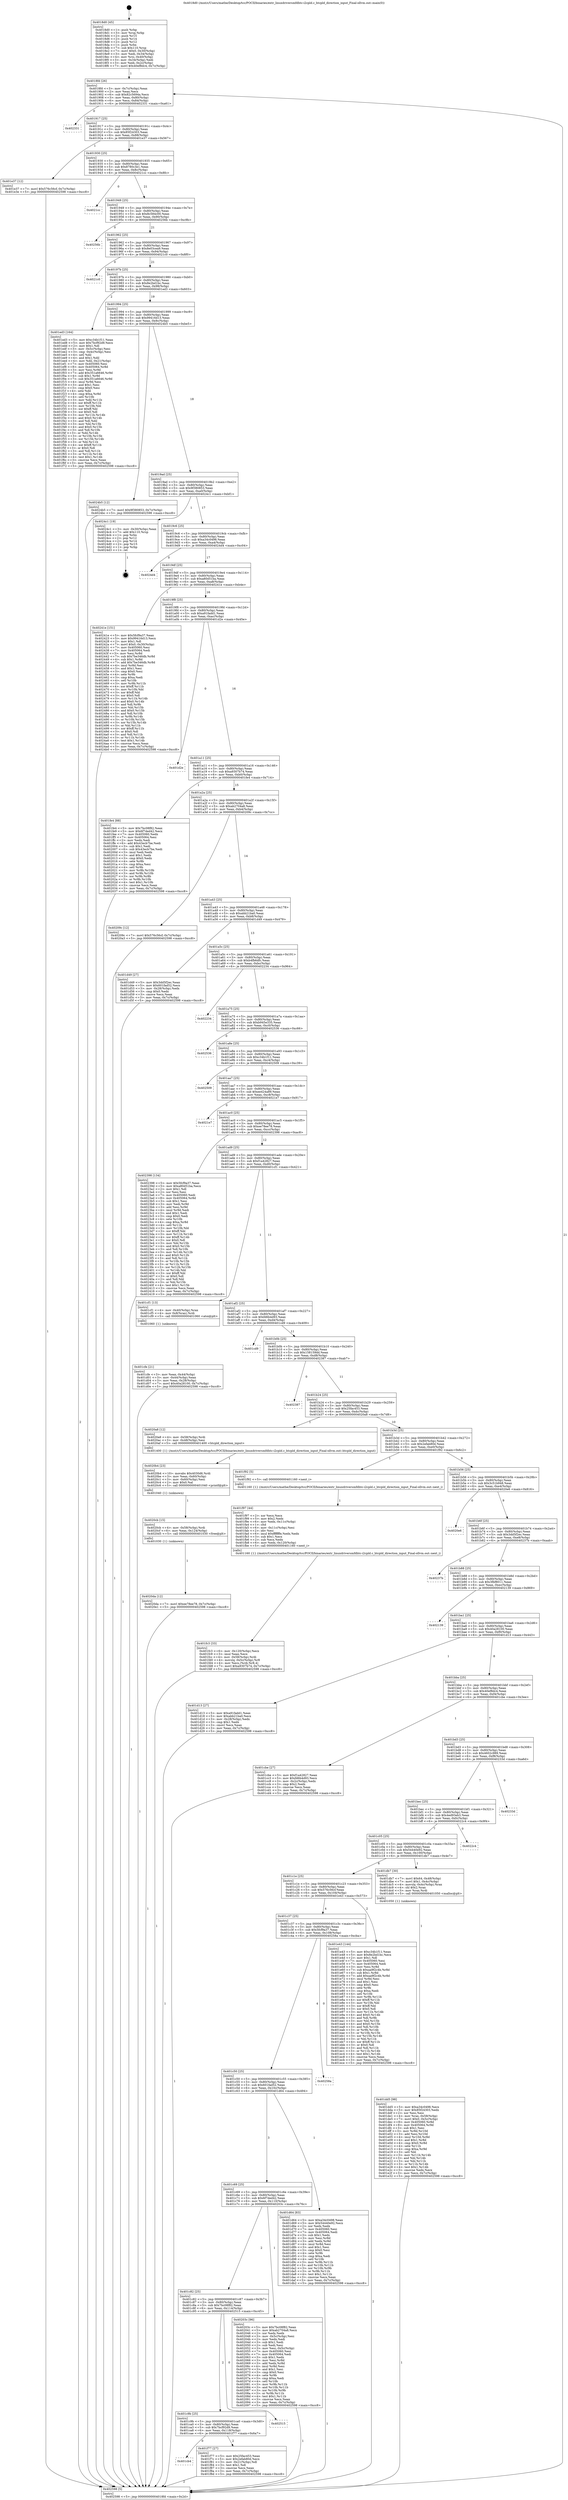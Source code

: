digraph "0x4018d0" {
  label = "0x4018d0 (/mnt/c/Users/mathe/Desktop/tcc/POCII/binaries/extr_linuxdriversmfdhtc-i2cpld.c_htcpld_direction_input_Final-ollvm.out::main(0))"
  labelloc = "t"
  node[shape=record]

  Entry [label="",width=0.3,height=0.3,shape=circle,fillcolor=black,style=filled]
  "0x4018fd" [label="{
     0x4018fd [26]\l
     | [instrs]\l
     &nbsp;&nbsp;0x4018fd \<+3\>: mov -0x7c(%rbp),%eax\l
     &nbsp;&nbsp;0x401900 \<+2\>: mov %eax,%ecx\l
     &nbsp;&nbsp;0x401902 \<+6\>: sub $0x82c5694a,%ecx\l
     &nbsp;&nbsp;0x401908 \<+3\>: mov %eax,-0x80(%rbp)\l
     &nbsp;&nbsp;0x40190b \<+6\>: mov %ecx,-0x84(%rbp)\l
     &nbsp;&nbsp;0x401911 \<+6\>: je 0000000000402331 \<main+0xa61\>\l
  }"]
  "0x402331" [label="{
     0x402331\l
  }", style=dashed]
  "0x401917" [label="{
     0x401917 [25]\l
     | [instrs]\l
     &nbsp;&nbsp;0x401917 \<+5\>: jmp 000000000040191c \<main+0x4c\>\l
     &nbsp;&nbsp;0x40191c \<+3\>: mov -0x80(%rbp),%eax\l
     &nbsp;&nbsp;0x40191f \<+5\>: sub $0x85f24303,%eax\l
     &nbsp;&nbsp;0x401924 \<+6\>: mov %eax,-0x88(%rbp)\l
     &nbsp;&nbsp;0x40192a \<+6\>: je 0000000000401e37 \<main+0x567\>\l
  }"]
  Exit [label="",width=0.3,height=0.3,shape=circle,fillcolor=black,style=filled,peripheries=2]
  "0x401e37" [label="{
     0x401e37 [12]\l
     | [instrs]\l
     &nbsp;&nbsp;0x401e37 \<+7\>: movl $0x576c56cf,-0x7c(%rbp)\l
     &nbsp;&nbsp;0x401e3e \<+5\>: jmp 0000000000402598 \<main+0xcc8\>\l
  }"]
  "0x401930" [label="{
     0x401930 [25]\l
     | [instrs]\l
     &nbsp;&nbsp;0x401930 \<+5\>: jmp 0000000000401935 \<main+0x65\>\l
     &nbsp;&nbsp;0x401935 \<+3\>: mov -0x80(%rbp),%eax\l
     &nbsp;&nbsp;0x401938 \<+5\>: sub $0x8780c3e1,%eax\l
     &nbsp;&nbsp;0x40193d \<+6\>: mov %eax,-0x8c(%rbp)\l
     &nbsp;&nbsp;0x401943 \<+6\>: je 00000000004021cc \<main+0x8fc\>\l
  }"]
  "0x4020da" [label="{
     0x4020da [12]\l
     | [instrs]\l
     &nbsp;&nbsp;0x4020da \<+7\>: movl $0xee78ee78,-0x7c(%rbp)\l
     &nbsp;&nbsp;0x4020e1 \<+5\>: jmp 0000000000402598 \<main+0xcc8\>\l
  }"]
  "0x4021cc" [label="{
     0x4021cc\l
  }", style=dashed]
  "0x401949" [label="{
     0x401949 [25]\l
     | [instrs]\l
     &nbsp;&nbsp;0x401949 \<+5\>: jmp 000000000040194e \<main+0x7e\>\l
     &nbsp;&nbsp;0x40194e \<+3\>: mov -0x80(%rbp),%eax\l
     &nbsp;&nbsp;0x401951 \<+5\>: sub $0x8c584c00,%eax\l
     &nbsp;&nbsp;0x401956 \<+6\>: mov %eax,-0x90(%rbp)\l
     &nbsp;&nbsp;0x40195c \<+6\>: je 000000000040256b \<main+0xc9b\>\l
  }"]
  "0x4020cb" [label="{
     0x4020cb [15]\l
     | [instrs]\l
     &nbsp;&nbsp;0x4020cb \<+4\>: mov -0x58(%rbp),%rdi\l
     &nbsp;&nbsp;0x4020cf \<+6\>: mov %eax,-0x124(%rbp)\l
     &nbsp;&nbsp;0x4020d5 \<+5\>: call 0000000000401030 \<free@plt\>\l
     | [calls]\l
     &nbsp;&nbsp;0x401030 \{1\} (unknown)\l
  }"]
  "0x40256b" [label="{
     0x40256b\l
  }", style=dashed]
  "0x401962" [label="{
     0x401962 [25]\l
     | [instrs]\l
     &nbsp;&nbsp;0x401962 \<+5\>: jmp 0000000000401967 \<main+0x97\>\l
     &nbsp;&nbsp;0x401967 \<+3\>: mov -0x80(%rbp),%eax\l
     &nbsp;&nbsp;0x40196a \<+5\>: sub $0x8e03cea9,%eax\l
     &nbsp;&nbsp;0x40196f \<+6\>: mov %eax,-0x94(%rbp)\l
     &nbsp;&nbsp;0x401975 \<+6\>: je 00000000004021c0 \<main+0x8f0\>\l
  }"]
  "0x4020b4" [label="{
     0x4020b4 [23]\l
     | [instrs]\l
     &nbsp;&nbsp;0x4020b4 \<+10\>: movabs $0x4030d6,%rdi\l
     &nbsp;&nbsp;0x4020be \<+3\>: mov %eax,-0x60(%rbp)\l
     &nbsp;&nbsp;0x4020c1 \<+3\>: mov -0x60(%rbp),%esi\l
     &nbsp;&nbsp;0x4020c4 \<+2\>: mov $0x0,%al\l
     &nbsp;&nbsp;0x4020c6 \<+5\>: call 0000000000401040 \<printf@plt\>\l
     | [calls]\l
     &nbsp;&nbsp;0x401040 \{1\} (unknown)\l
  }"]
  "0x4021c0" [label="{
     0x4021c0\l
  }", style=dashed]
  "0x40197b" [label="{
     0x40197b [25]\l
     | [instrs]\l
     &nbsp;&nbsp;0x40197b \<+5\>: jmp 0000000000401980 \<main+0xb0\>\l
     &nbsp;&nbsp;0x401980 \<+3\>: mov -0x80(%rbp),%eax\l
     &nbsp;&nbsp;0x401983 \<+5\>: sub $0x8e2bd1bc,%eax\l
     &nbsp;&nbsp;0x401988 \<+6\>: mov %eax,-0x98(%rbp)\l
     &nbsp;&nbsp;0x40198e \<+6\>: je 0000000000401ed3 \<main+0x603\>\l
  }"]
  "0x401fc3" [label="{
     0x401fc3 [33]\l
     | [instrs]\l
     &nbsp;&nbsp;0x401fc3 \<+6\>: mov -0x120(%rbp),%ecx\l
     &nbsp;&nbsp;0x401fc9 \<+3\>: imul %eax,%ecx\l
     &nbsp;&nbsp;0x401fcc \<+4\>: mov -0x58(%rbp),%rdi\l
     &nbsp;&nbsp;0x401fd0 \<+4\>: movslq -0x5c(%rbp),%r8\l
     &nbsp;&nbsp;0x401fd4 \<+4\>: mov %ecx,(%rdi,%r8,4)\l
     &nbsp;&nbsp;0x401fd8 \<+7\>: movl $0xa9307b74,-0x7c(%rbp)\l
     &nbsp;&nbsp;0x401fdf \<+5\>: jmp 0000000000402598 \<main+0xcc8\>\l
  }"]
  "0x401ed3" [label="{
     0x401ed3 [164]\l
     | [instrs]\l
     &nbsp;&nbsp;0x401ed3 \<+5\>: mov $0xc34b1f11,%eax\l
     &nbsp;&nbsp;0x401ed8 \<+5\>: mov $0x7bcf92d9,%ecx\l
     &nbsp;&nbsp;0x401edd \<+2\>: mov $0x1,%dl\l
     &nbsp;&nbsp;0x401edf \<+3\>: mov -0x5c(%rbp),%esi\l
     &nbsp;&nbsp;0x401ee2 \<+3\>: cmp -0x4c(%rbp),%esi\l
     &nbsp;&nbsp;0x401ee5 \<+4\>: setl %dil\l
     &nbsp;&nbsp;0x401ee9 \<+4\>: and $0x1,%dil\l
     &nbsp;&nbsp;0x401eed \<+4\>: mov %dil,-0x21(%rbp)\l
     &nbsp;&nbsp;0x401ef1 \<+7\>: mov 0x405060,%esi\l
     &nbsp;&nbsp;0x401ef8 \<+8\>: mov 0x405064,%r8d\l
     &nbsp;&nbsp;0x401f00 \<+3\>: mov %esi,%r9d\l
     &nbsp;&nbsp;0x401f03 \<+7\>: add $0x351a6646,%r9d\l
     &nbsp;&nbsp;0x401f0a \<+4\>: sub $0x1,%r9d\l
     &nbsp;&nbsp;0x401f0e \<+7\>: sub $0x351a6646,%r9d\l
     &nbsp;&nbsp;0x401f15 \<+4\>: imul %r9d,%esi\l
     &nbsp;&nbsp;0x401f19 \<+3\>: and $0x1,%esi\l
     &nbsp;&nbsp;0x401f1c \<+3\>: cmp $0x0,%esi\l
     &nbsp;&nbsp;0x401f1f \<+4\>: sete %dil\l
     &nbsp;&nbsp;0x401f23 \<+4\>: cmp $0xa,%r8d\l
     &nbsp;&nbsp;0x401f27 \<+4\>: setl %r10b\l
     &nbsp;&nbsp;0x401f2b \<+3\>: mov %dil,%r11b\l
     &nbsp;&nbsp;0x401f2e \<+4\>: xor $0xff,%r11b\l
     &nbsp;&nbsp;0x401f32 \<+3\>: mov %r10b,%bl\l
     &nbsp;&nbsp;0x401f35 \<+3\>: xor $0xff,%bl\l
     &nbsp;&nbsp;0x401f38 \<+3\>: xor $0x0,%dl\l
     &nbsp;&nbsp;0x401f3b \<+3\>: mov %r11b,%r14b\l
     &nbsp;&nbsp;0x401f3e \<+4\>: and $0x0,%r14b\l
     &nbsp;&nbsp;0x401f42 \<+3\>: and %dl,%dil\l
     &nbsp;&nbsp;0x401f45 \<+3\>: mov %bl,%r15b\l
     &nbsp;&nbsp;0x401f48 \<+4\>: and $0x0,%r15b\l
     &nbsp;&nbsp;0x401f4c \<+3\>: and %dl,%r10b\l
     &nbsp;&nbsp;0x401f4f \<+3\>: or %dil,%r14b\l
     &nbsp;&nbsp;0x401f52 \<+3\>: or %r10b,%r15b\l
     &nbsp;&nbsp;0x401f55 \<+3\>: xor %r15b,%r14b\l
     &nbsp;&nbsp;0x401f58 \<+3\>: or %bl,%r11b\l
     &nbsp;&nbsp;0x401f5b \<+4\>: xor $0xff,%r11b\l
     &nbsp;&nbsp;0x401f5f \<+3\>: or $0x0,%dl\l
     &nbsp;&nbsp;0x401f62 \<+3\>: and %dl,%r11b\l
     &nbsp;&nbsp;0x401f65 \<+3\>: or %r11b,%r14b\l
     &nbsp;&nbsp;0x401f68 \<+4\>: test $0x1,%r14b\l
     &nbsp;&nbsp;0x401f6c \<+3\>: cmovne %ecx,%eax\l
     &nbsp;&nbsp;0x401f6f \<+3\>: mov %eax,-0x7c(%rbp)\l
     &nbsp;&nbsp;0x401f72 \<+5\>: jmp 0000000000402598 \<main+0xcc8\>\l
  }"]
  "0x401994" [label="{
     0x401994 [25]\l
     | [instrs]\l
     &nbsp;&nbsp;0x401994 \<+5\>: jmp 0000000000401999 \<main+0xc9\>\l
     &nbsp;&nbsp;0x401999 \<+3\>: mov -0x80(%rbp),%eax\l
     &nbsp;&nbsp;0x40199c \<+5\>: sub $0x99416d13,%eax\l
     &nbsp;&nbsp;0x4019a1 \<+6\>: mov %eax,-0x9c(%rbp)\l
     &nbsp;&nbsp;0x4019a7 \<+6\>: je 00000000004024b5 \<main+0xbe5\>\l
  }"]
  "0x401f97" [label="{
     0x401f97 [44]\l
     | [instrs]\l
     &nbsp;&nbsp;0x401f97 \<+2\>: xor %ecx,%ecx\l
     &nbsp;&nbsp;0x401f99 \<+5\>: mov $0x2,%edx\l
     &nbsp;&nbsp;0x401f9e \<+6\>: mov %edx,-0x11c(%rbp)\l
     &nbsp;&nbsp;0x401fa4 \<+1\>: cltd\l
     &nbsp;&nbsp;0x401fa5 \<+6\>: mov -0x11c(%rbp),%esi\l
     &nbsp;&nbsp;0x401fab \<+2\>: idiv %esi\l
     &nbsp;&nbsp;0x401fad \<+6\>: imul $0xfffffffe,%edx,%edx\l
     &nbsp;&nbsp;0x401fb3 \<+3\>: sub $0x1,%ecx\l
     &nbsp;&nbsp;0x401fb6 \<+2\>: sub %ecx,%edx\l
     &nbsp;&nbsp;0x401fb8 \<+6\>: mov %edx,-0x120(%rbp)\l
     &nbsp;&nbsp;0x401fbe \<+5\>: call 0000000000401160 \<next_i\>\l
     | [calls]\l
     &nbsp;&nbsp;0x401160 \{1\} (/mnt/c/Users/mathe/Desktop/tcc/POCII/binaries/extr_linuxdriversmfdhtc-i2cpld.c_htcpld_direction_input_Final-ollvm.out::next_i)\l
  }"]
  "0x4024b5" [label="{
     0x4024b5 [12]\l
     | [instrs]\l
     &nbsp;&nbsp;0x4024b5 \<+7\>: movl $0x9f380853,-0x7c(%rbp)\l
     &nbsp;&nbsp;0x4024bc \<+5\>: jmp 0000000000402598 \<main+0xcc8\>\l
  }"]
  "0x4019ad" [label="{
     0x4019ad [25]\l
     | [instrs]\l
     &nbsp;&nbsp;0x4019ad \<+5\>: jmp 00000000004019b2 \<main+0xe2\>\l
     &nbsp;&nbsp;0x4019b2 \<+3\>: mov -0x80(%rbp),%eax\l
     &nbsp;&nbsp;0x4019b5 \<+5\>: sub $0x9f380853,%eax\l
     &nbsp;&nbsp;0x4019ba \<+6\>: mov %eax,-0xa0(%rbp)\l
     &nbsp;&nbsp;0x4019c0 \<+6\>: je 00000000004024c1 \<main+0xbf1\>\l
  }"]
  "0x401cb4" [label="{
     0x401cb4\l
  }", style=dashed]
  "0x4024c1" [label="{
     0x4024c1 [19]\l
     | [instrs]\l
     &nbsp;&nbsp;0x4024c1 \<+3\>: mov -0x30(%rbp),%eax\l
     &nbsp;&nbsp;0x4024c4 \<+7\>: add $0x110,%rsp\l
     &nbsp;&nbsp;0x4024cb \<+1\>: pop %rbx\l
     &nbsp;&nbsp;0x4024cc \<+2\>: pop %r12\l
     &nbsp;&nbsp;0x4024ce \<+2\>: pop %r14\l
     &nbsp;&nbsp;0x4024d0 \<+2\>: pop %r15\l
     &nbsp;&nbsp;0x4024d2 \<+1\>: pop %rbp\l
     &nbsp;&nbsp;0x4024d3 \<+1\>: ret\l
  }"]
  "0x4019c6" [label="{
     0x4019c6 [25]\l
     | [instrs]\l
     &nbsp;&nbsp;0x4019c6 \<+5\>: jmp 00000000004019cb \<main+0xfb\>\l
     &nbsp;&nbsp;0x4019cb \<+3\>: mov -0x80(%rbp),%eax\l
     &nbsp;&nbsp;0x4019ce \<+5\>: sub $0xa34c0498,%eax\l
     &nbsp;&nbsp;0x4019d3 \<+6\>: mov %eax,-0xa4(%rbp)\l
     &nbsp;&nbsp;0x4019d9 \<+6\>: je 00000000004024d4 \<main+0xc04\>\l
  }"]
  "0x401f77" [label="{
     0x401f77 [27]\l
     | [instrs]\l
     &nbsp;&nbsp;0x401f77 \<+5\>: mov $0x25fac453,%eax\l
     &nbsp;&nbsp;0x401f7c \<+5\>: mov $0x2efab80d,%ecx\l
     &nbsp;&nbsp;0x401f81 \<+3\>: mov -0x21(%rbp),%dl\l
     &nbsp;&nbsp;0x401f84 \<+3\>: test $0x1,%dl\l
     &nbsp;&nbsp;0x401f87 \<+3\>: cmovne %ecx,%eax\l
     &nbsp;&nbsp;0x401f8a \<+3\>: mov %eax,-0x7c(%rbp)\l
     &nbsp;&nbsp;0x401f8d \<+5\>: jmp 0000000000402598 \<main+0xcc8\>\l
  }"]
  "0x4024d4" [label="{
     0x4024d4\l
  }", style=dashed]
  "0x4019df" [label="{
     0x4019df [25]\l
     | [instrs]\l
     &nbsp;&nbsp;0x4019df \<+5\>: jmp 00000000004019e4 \<main+0x114\>\l
     &nbsp;&nbsp;0x4019e4 \<+3\>: mov -0x80(%rbp),%eax\l
     &nbsp;&nbsp;0x4019e7 \<+5\>: sub $0xa80d51ba,%eax\l
     &nbsp;&nbsp;0x4019ec \<+6\>: mov %eax,-0xa8(%rbp)\l
     &nbsp;&nbsp;0x4019f2 \<+6\>: je 000000000040241e \<main+0xb4e\>\l
  }"]
  "0x401c9b" [label="{
     0x401c9b [25]\l
     | [instrs]\l
     &nbsp;&nbsp;0x401c9b \<+5\>: jmp 0000000000401ca0 \<main+0x3d0\>\l
     &nbsp;&nbsp;0x401ca0 \<+3\>: mov -0x80(%rbp),%eax\l
     &nbsp;&nbsp;0x401ca3 \<+5\>: sub $0x7bcf92d9,%eax\l
     &nbsp;&nbsp;0x401ca8 \<+6\>: mov %eax,-0x118(%rbp)\l
     &nbsp;&nbsp;0x401cae \<+6\>: je 0000000000401f77 \<main+0x6a7\>\l
  }"]
  "0x40241e" [label="{
     0x40241e [151]\l
     | [instrs]\l
     &nbsp;&nbsp;0x40241e \<+5\>: mov $0x5fcf9a37,%eax\l
     &nbsp;&nbsp;0x402423 \<+5\>: mov $0x99416d13,%ecx\l
     &nbsp;&nbsp;0x402428 \<+2\>: mov $0x1,%dl\l
     &nbsp;&nbsp;0x40242a \<+7\>: movl $0x0,-0x30(%rbp)\l
     &nbsp;&nbsp;0x402431 \<+7\>: mov 0x405060,%esi\l
     &nbsp;&nbsp;0x402438 \<+7\>: mov 0x405064,%edi\l
     &nbsp;&nbsp;0x40243f \<+3\>: mov %esi,%r8d\l
     &nbsp;&nbsp;0x402442 \<+7\>: sub $0x7be346db,%r8d\l
     &nbsp;&nbsp;0x402449 \<+4\>: sub $0x1,%r8d\l
     &nbsp;&nbsp;0x40244d \<+7\>: add $0x7be346db,%r8d\l
     &nbsp;&nbsp;0x402454 \<+4\>: imul %r8d,%esi\l
     &nbsp;&nbsp;0x402458 \<+3\>: and $0x1,%esi\l
     &nbsp;&nbsp;0x40245b \<+3\>: cmp $0x0,%esi\l
     &nbsp;&nbsp;0x40245e \<+4\>: sete %r9b\l
     &nbsp;&nbsp;0x402462 \<+3\>: cmp $0xa,%edi\l
     &nbsp;&nbsp;0x402465 \<+4\>: setl %r10b\l
     &nbsp;&nbsp;0x402469 \<+3\>: mov %r9b,%r11b\l
     &nbsp;&nbsp;0x40246c \<+4\>: xor $0xff,%r11b\l
     &nbsp;&nbsp;0x402470 \<+3\>: mov %r10b,%bl\l
     &nbsp;&nbsp;0x402473 \<+3\>: xor $0xff,%bl\l
     &nbsp;&nbsp;0x402476 \<+3\>: xor $0x0,%dl\l
     &nbsp;&nbsp;0x402479 \<+3\>: mov %r11b,%r14b\l
     &nbsp;&nbsp;0x40247c \<+4\>: and $0x0,%r14b\l
     &nbsp;&nbsp;0x402480 \<+3\>: and %dl,%r9b\l
     &nbsp;&nbsp;0x402483 \<+3\>: mov %bl,%r15b\l
     &nbsp;&nbsp;0x402486 \<+4\>: and $0x0,%r15b\l
     &nbsp;&nbsp;0x40248a \<+3\>: and %dl,%r10b\l
     &nbsp;&nbsp;0x40248d \<+3\>: or %r9b,%r14b\l
     &nbsp;&nbsp;0x402490 \<+3\>: or %r10b,%r15b\l
     &nbsp;&nbsp;0x402493 \<+3\>: xor %r15b,%r14b\l
     &nbsp;&nbsp;0x402496 \<+3\>: or %bl,%r11b\l
     &nbsp;&nbsp;0x402499 \<+4\>: xor $0xff,%r11b\l
     &nbsp;&nbsp;0x40249d \<+3\>: or $0x0,%dl\l
     &nbsp;&nbsp;0x4024a0 \<+3\>: and %dl,%r11b\l
     &nbsp;&nbsp;0x4024a3 \<+3\>: or %r11b,%r14b\l
     &nbsp;&nbsp;0x4024a6 \<+4\>: test $0x1,%r14b\l
     &nbsp;&nbsp;0x4024aa \<+3\>: cmovne %ecx,%eax\l
     &nbsp;&nbsp;0x4024ad \<+3\>: mov %eax,-0x7c(%rbp)\l
     &nbsp;&nbsp;0x4024b0 \<+5\>: jmp 0000000000402598 \<main+0xcc8\>\l
  }"]
  "0x4019f8" [label="{
     0x4019f8 [25]\l
     | [instrs]\l
     &nbsp;&nbsp;0x4019f8 \<+5\>: jmp 00000000004019fd \<main+0x12d\>\l
     &nbsp;&nbsp;0x4019fd \<+3\>: mov -0x80(%rbp),%eax\l
     &nbsp;&nbsp;0x401a00 \<+5\>: sub $0xa91fadd1,%eax\l
     &nbsp;&nbsp;0x401a05 \<+6\>: mov %eax,-0xac(%rbp)\l
     &nbsp;&nbsp;0x401a0b \<+6\>: je 0000000000401d2e \<main+0x45e\>\l
  }"]
  "0x402515" [label="{
     0x402515\l
  }", style=dashed]
  "0x401d2e" [label="{
     0x401d2e\l
  }", style=dashed]
  "0x401a11" [label="{
     0x401a11 [25]\l
     | [instrs]\l
     &nbsp;&nbsp;0x401a11 \<+5\>: jmp 0000000000401a16 \<main+0x146\>\l
     &nbsp;&nbsp;0x401a16 \<+3\>: mov -0x80(%rbp),%eax\l
     &nbsp;&nbsp;0x401a19 \<+5\>: sub $0xa9307b74,%eax\l
     &nbsp;&nbsp;0x401a1e \<+6\>: mov %eax,-0xb0(%rbp)\l
     &nbsp;&nbsp;0x401a24 \<+6\>: je 0000000000401fe4 \<main+0x714\>\l
  }"]
  "0x401c82" [label="{
     0x401c82 [25]\l
     | [instrs]\l
     &nbsp;&nbsp;0x401c82 \<+5\>: jmp 0000000000401c87 \<main+0x3b7\>\l
     &nbsp;&nbsp;0x401c87 \<+3\>: mov -0x80(%rbp),%eax\l
     &nbsp;&nbsp;0x401c8a \<+5\>: sub $0x7bc08f82,%eax\l
     &nbsp;&nbsp;0x401c8f \<+6\>: mov %eax,-0x114(%rbp)\l
     &nbsp;&nbsp;0x401c95 \<+6\>: je 0000000000402515 \<main+0xc45\>\l
  }"]
  "0x401fe4" [label="{
     0x401fe4 [88]\l
     | [instrs]\l
     &nbsp;&nbsp;0x401fe4 \<+5\>: mov $0x7bc08f82,%eax\l
     &nbsp;&nbsp;0x401fe9 \<+5\>: mov $0x6f7ded42,%ecx\l
     &nbsp;&nbsp;0x401fee \<+7\>: mov 0x405060,%edx\l
     &nbsp;&nbsp;0x401ff5 \<+7\>: mov 0x405064,%esi\l
     &nbsp;&nbsp;0x401ffc \<+2\>: mov %edx,%edi\l
     &nbsp;&nbsp;0x401ffe \<+6\>: add $0x43ecb7be,%edi\l
     &nbsp;&nbsp;0x402004 \<+3\>: sub $0x1,%edi\l
     &nbsp;&nbsp;0x402007 \<+6\>: sub $0x43ecb7be,%edi\l
     &nbsp;&nbsp;0x40200d \<+3\>: imul %edi,%edx\l
     &nbsp;&nbsp;0x402010 \<+3\>: and $0x1,%edx\l
     &nbsp;&nbsp;0x402013 \<+3\>: cmp $0x0,%edx\l
     &nbsp;&nbsp;0x402016 \<+4\>: sete %r8b\l
     &nbsp;&nbsp;0x40201a \<+3\>: cmp $0xa,%esi\l
     &nbsp;&nbsp;0x40201d \<+4\>: setl %r9b\l
     &nbsp;&nbsp;0x402021 \<+3\>: mov %r8b,%r10b\l
     &nbsp;&nbsp;0x402024 \<+3\>: and %r9b,%r10b\l
     &nbsp;&nbsp;0x402027 \<+3\>: xor %r9b,%r8b\l
     &nbsp;&nbsp;0x40202a \<+3\>: or %r8b,%r10b\l
     &nbsp;&nbsp;0x40202d \<+4\>: test $0x1,%r10b\l
     &nbsp;&nbsp;0x402031 \<+3\>: cmovne %ecx,%eax\l
     &nbsp;&nbsp;0x402034 \<+3\>: mov %eax,-0x7c(%rbp)\l
     &nbsp;&nbsp;0x402037 \<+5\>: jmp 0000000000402598 \<main+0xcc8\>\l
  }"]
  "0x401a2a" [label="{
     0x401a2a [25]\l
     | [instrs]\l
     &nbsp;&nbsp;0x401a2a \<+5\>: jmp 0000000000401a2f \<main+0x15f\>\l
     &nbsp;&nbsp;0x401a2f \<+3\>: mov -0x80(%rbp),%eax\l
     &nbsp;&nbsp;0x401a32 \<+5\>: sub $0xab2704a8,%eax\l
     &nbsp;&nbsp;0x401a37 \<+6\>: mov %eax,-0xb4(%rbp)\l
     &nbsp;&nbsp;0x401a3d \<+6\>: je 000000000040209c \<main+0x7cc\>\l
  }"]
  "0x40203c" [label="{
     0x40203c [96]\l
     | [instrs]\l
     &nbsp;&nbsp;0x40203c \<+5\>: mov $0x7bc08f82,%eax\l
     &nbsp;&nbsp;0x402041 \<+5\>: mov $0xab2704a8,%ecx\l
     &nbsp;&nbsp;0x402046 \<+2\>: xor %edx,%edx\l
     &nbsp;&nbsp;0x402048 \<+3\>: mov -0x5c(%rbp),%esi\l
     &nbsp;&nbsp;0x40204b \<+2\>: mov %edx,%edi\l
     &nbsp;&nbsp;0x40204d \<+3\>: sub $0x1,%edi\l
     &nbsp;&nbsp;0x402050 \<+2\>: sub %edi,%esi\l
     &nbsp;&nbsp;0x402052 \<+3\>: mov %esi,-0x5c(%rbp)\l
     &nbsp;&nbsp;0x402055 \<+7\>: mov 0x405060,%esi\l
     &nbsp;&nbsp;0x40205c \<+7\>: mov 0x405064,%edi\l
     &nbsp;&nbsp;0x402063 \<+3\>: sub $0x1,%edx\l
     &nbsp;&nbsp;0x402066 \<+3\>: mov %esi,%r8d\l
     &nbsp;&nbsp;0x402069 \<+3\>: add %edx,%r8d\l
     &nbsp;&nbsp;0x40206c \<+4\>: imul %r8d,%esi\l
     &nbsp;&nbsp;0x402070 \<+3\>: and $0x1,%esi\l
     &nbsp;&nbsp;0x402073 \<+3\>: cmp $0x0,%esi\l
     &nbsp;&nbsp;0x402076 \<+4\>: sete %r9b\l
     &nbsp;&nbsp;0x40207a \<+3\>: cmp $0xa,%edi\l
     &nbsp;&nbsp;0x40207d \<+4\>: setl %r10b\l
     &nbsp;&nbsp;0x402081 \<+3\>: mov %r9b,%r11b\l
     &nbsp;&nbsp;0x402084 \<+3\>: and %r10b,%r11b\l
     &nbsp;&nbsp;0x402087 \<+3\>: xor %r10b,%r9b\l
     &nbsp;&nbsp;0x40208a \<+3\>: or %r9b,%r11b\l
     &nbsp;&nbsp;0x40208d \<+4\>: test $0x1,%r11b\l
     &nbsp;&nbsp;0x402091 \<+3\>: cmovne %ecx,%eax\l
     &nbsp;&nbsp;0x402094 \<+3\>: mov %eax,-0x7c(%rbp)\l
     &nbsp;&nbsp;0x402097 \<+5\>: jmp 0000000000402598 \<main+0xcc8\>\l
  }"]
  "0x40209c" [label="{
     0x40209c [12]\l
     | [instrs]\l
     &nbsp;&nbsp;0x40209c \<+7\>: movl $0x576c56cf,-0x7c(%rbp)\l
     &nbsp;&nbsp;0x4020a3 \<+5\>: jmp 0000000000402598 \<main+0xcc8\>\l
  }"]
  "0x401a43" [label="{
     0x401a43 [25]\l
     | [instrs]\l
     &nbsp;&nbsp;0x401a43 \<+5\>: jmp 0000000000401a48 \<main+0x178\>\l
     &nbsp;&nbsp;0x401a48 \<+3\>: mov -0x80(%rbp),%eax\l
     &nbsp;&nbsp;0x401a4b \<+5\>: sub $0xabb21ba0,%eax\l
     &nbsp;&nbsp;0x401a50 \<+6\>: mov %eax,-0xb8(%rbp)\l
     &nbsp;&nbsp;0x401a56 \<+6\>: je 0000000000401d49 \<main+0x479\>\l
  }"]
  "0x401dd5" [label="{
     0x401dd5 [98]\l
     | [instrs]\l
     &nbsp;&nbsp;0x401dd5 \<+5\>: mov $0xa34c0498,%ecx\l
     &nbsp;&nbsp;0x401dda \<+5\>: mov $0x85f24303,%edx\l
     &nbsp;&nbsp;0x401ddf \<+2\>: xor %esi,%esi\l
     &nbsp;&nbsp;0x401de1 \<+4\>: mov %rax,-0x58(%rbp)\l
     &nbsp;&nbsp;0x401de5 \<+7\>: movl $0x0,-0x5c(%rbp)\l
     &nbsp;&nbsp;0x401dec \<+8\>: mov 0x405060,%r8d\l
     &nbsp;&nbsp;0x401df4 \<+8\>: mov 0x405064,%r9d\l
     &nbsp;&nbsp;0x401dfc \<+3\>: sub $0x1,%esi\l
     &nbsp;&nbsp;0x401dff \<+3\>: mov %r8d,%r10d\l
     &nbsp;&nbsp;0x401e02 \<+3\>: add %esi,%r10d\l
     &nbsp;&nbsp;0x401e05 \<+4\>: imul %r10d,%r8d\l
     &nbsp;&nbsp;0x401e09 \<+4\>: and $0x1,%r8d\l
     &nbsp;&nbsp;0x401e0d \<+4\>: cmp $0x0,%r8d\l
     &nbsp;&nbsp;0x401e11 \<+4\>: sete %r11b\l
     &nbsp;&nbsp;0x401e15 \<+4\>: cmp $0xa,%r9d\l
     &nbsp;&nbsp;0x401e19 \<+3\>: setl %bl\l
     &nbsp;&nbsp;0x401e1c \<+3\>: mov %r11b,%r14b\l
     &nbsp;&nbsp;0x401e1f \<+3\>: and %bl,%r14b\l
     &nbsp;&nbsp;0x401e22 \<+3\>: xor %bl,%r11b\l
     &nbsp;&nbsp;0x401e25 \<+3\>: or %r11b,%r14b\l
     &nbsp;&nbsp;0x401e28 \<+4\>: test $0x1,%r14b\l
     &nbsp;&nbsp;0x401e2c \<+3\>: cmovne %edx,%ecx\l
     &nbsp;&nbsp;0x401e2f \<+3\>: mov %ecx,-0x7c(%rbp)\l
     &nbsp;&nbsp;0x401e32 \<+5\>: jmp 0000000000402598 \<main+0xcc8\>\l
  }"]
  "0x401d49" [label="{
     0x401d49 [27]\l
     | [instrs]\l
     &nbsp;&nbsp;0x401d49 \<+5\>: mov $0x3dd5f2ec,%eax\l
     &nbsp;&nbsp;0x401d4e \<+5\>: mov $0x601fad52,%ecx\l
     &nbsp;&nbsp;0x401d53 \<+3\>: mov -0x28(%rbp),%edx\l
     &nbsp;&nbsp;0x401d56 \<+3\>: cmp $0x0,%edx\l
     &nbsp;&nbsp;0x401d59 \<+3\>: cmove %ecx,%eax\l
     &nbsp;&nbsp;0x401d5c \<+3\>: mov %eax,-0x7c(%rbp)\l
     &nbsp;&nbsp;0x401d5f \<+5\>: jmp 0000000000402598 \<main+0xcc8\>\l
  }"]
  "0x401a5c" [label="{
     0x401a5c [25]\l
     | [instrs]\l
     &nbsp;&nbsp;0x401a5c \<+5\>: jmp 0000000000401a61 \<main+0x191\>\l
     &nbsp;&nbsp;0x401a61 \<+3\>: mov -0x80(%rbp),%eax\l
     &nbsp;&nbsp;0x401a64 \<+5\>: sub $0xb4fb6dfc,%eax\l
     &nbsp;&nbsp;0x401a69 \<+6\>: mov %eax,-0xbc(%rbp)\l
     &nbsp;&nbsp;0x401a6f \<+6\>: je 0000000000402234 \<main+0x964\>\l
  }"]
  "0x401c69" [label="{
     0x401c69 [25]\l
     | [instrs]\l
     &nbsp;&nbsp;0x401c69 \<+5\>: jmp 0000000000401c6e \<main+0x39e\>\l
     &nbsp;&nbsp;0x401c6e \<+3\>: mov -0x80(%rbp),%eax\l
     &nbsp;&nbsp;0x401c71 \<+5\>: sub $0x6f7ded42,%eax\l
     &nbsp;&nbsp;0x401c76 \<+6\>: mov %eax,-0x110(%rbp)\l
     &nbsp;&nbsp;0x401c7c \<+6\>: je 000000000040203c \<main+0x76c\>\l
  }"]
  "0x402234" [label="{
     0x402234\l
  }", style=dashed]
  "0x401a75" [label="{
     0x401a75 [25]\l
     | [instrs]\l
     &nbsp;&nbsp;0x401a75 \<+5\>: jmp 0000000000401a7a \<main+0x1aa\>\l
     &nbsp;&nbsp;0x401a7a \<+3\>: mov -0x80(%rbp),%eax\l
     &nbsp;&nbsp;0x401a7d \<+5\>: sub $0xb945e335,%eax\l
     &nbsp;&nbsp;0x401a82 \<+6\>: mov %eax,-0xc0(%rbp)\l
     &nbsp;&nbsp;0x401a88 \<+6\>: je 0000000000402536 \<main+0xc66\>\l
  }"]
  "0x401d64" [label="{
     0x401d64 [83]\l
     | [instrs]\l
     &nbsp;&nbsp;0x401d64 \<+5\>: mov $0xa34c0498,%eax\l
     &nbsp;&nbsp;0x401d69 \<+5\>: mov $0x54440e92,%ecx\l
     &nbsp;&nbsp;0x401d6e \<+2\>: xor %edx,%edx\l
     &nbsp;&nbsp;0x401d70 \<+7\>: mov 0x405060,%esi\l
     &nbsp;&nbsp;0x401d77 \<+7\>: mov 0x405064,%edi\l
     &nbsp;&nbsp;0x401d7e \<+3\>: sub $0x1,%edx\l
     &nbsp;&nbsp;0x401d81 \<+3\>: mov %esi,%r8d\l
     &nbsp;&nbsp;0x401d84 \<+3\>: add %edx,%r8d\l
     &nbsp;&nbsp;0x401d87 \<+4\>: imul %r8d,%esi\l
     &nbsp;&nbsp;0x401d8b \<+3\>: and $0x1,%esi\l
     &nbsp;&nbsp;0x401d8e \<+3\>: cmp $0x0,%esi\l
     &nbsp;&nbsp;0x401d91 \<+4\>: sete %r9b\l
     &nbsp;&nbsp;0x401d95 \<+3\>: cmp $0xa,%edi\l
     &nbsp;&nbsp;0x401d98 \<+4\>: setl %r10b\l
     &nbsp;&nbsp;0x401d9c \<+3\>: mov %r9b,%r11b\l
     &nbsp;&nbsp;0x401d9f \<+3\>: and %r10b,%r11b\l
     &nbsp;&nbsp;0x401da2 \<+3\>: xor %r10b,%r9b\l
     &nbsp;&nbsp;0x401da5 \<+3\>: or %r9b,%r11b\l
     &nbsp;&nbsp;0x401da8 \<+4\>: test $0x1,%r11b\l
     &nbsp;&nbsp;0x401dac \<+3\>: cmovne %ecx,%eax\l
     &nbsp;&nbsp;0x401daf \<+3\>: mov %eax,-0x7c(%rbp)\l
     &nbsp;&nbsp;0x401db2 \<+5\>: jmp 0000000000402598 \<main+0xcc8\>\l
  }"]
  "0x402536" [label="{
     0x402536\l
  }", style=dashed]
  "0x401a8e" [label="{
     0x401a8e [25]\l
     | [instrs]\l
     &nbsp;&nbsp;0x401a8e \<+5\>: jmp 0000000000401a93 \<main+0x1c3\>\l
     &nbsp;&nbsp;0x401a93 \<+3\>: mov -0x80(%rbp),%eax\l
     &nbsp;&nbsp;0x401a96 \<+5\>: sub $0xc34b1f11,%eax\l
     &nbsp;&nbsp;0x401a9b \<+6\>: mov %eax,-0xc4(%rbp)\l
     &nbsp;&nbsp;0x401aa1 \<+6\>: je 0000000000402509 \<main+0xc39\>\l
  }"]
  "0x401c50" [label="{
     0x401c50 [25]\l
     | [instrs]\l
     &nbsp;&nbsp;0x401c50 \<+5\>: jmp 0000000000401c55 \<main+0x385\>\l
     &nbsp;&nbsp;0x401c55 \<+3\>: mov -0x80(%rbp),%eax\l
     &nbsp;&nbsp;0x401c58 \<+5\>: sub $0x601fad52,%eax\l
     &nbsp;&nbsp;0x401c5d \<+6\>: mov %eax,-0x10c(%rbp)\l
     &nbsp;&nbsp;0x401c63 \<+6\>: je 0000000000401d64 \<main+0x494\>\l
  }"]
  "0x402509" [label="{
     0x402509\l
  }", style=dashed]
  "0x401aa7" [label="{
     0x401aa7 [25]\l
     | [instrs]\l
     &nbsp;&nbsp;0x401aa7 \<+5\>: jmp 0000000000401aac \<main+0x1dc\>\l
     &nbsp;&nbsp;0x401aac \<+3\>: mov -0x80(%rbp),%eax\l
     &nbsp;&nbsp;0x401aaf \<+5\>: sub $0xee424a89,%eax\l
     &nbsp;&nbsp;0x401ab4 \<+6\>: mov %eax,-0xc8(%rbp)\l
     &nbsp;&nbsp;0x401aba \<+6\>: je 00000000004021e7 \<main+0x917\>\l
  }"]
  "0x40258a" [label="{
     0x40258a\l
  }", style=dashed]
  "0x4021e7" [label="{
     0x4021e7\l
  }", style=dashed]
  "0x401ac0" [label="{
     0x401ac0 [25]\l
     | [instrs]\l
     &nbsp;&nbsp;0x401ac0 \<+5\>: jmp 0000000000401ac5 \<main+0x1f5\>\l
     &nbsp;&nbsp;0x401ac5 \<+3\>: mov -0x80(%rbp),%eax\l
     &nbsp;&nbsp;0x401ac8 \<+5\>: sub $0xee78ee78,%eax\l
     &nbsp;&nbsp;0x401acd \<+6\>: mov %eax,-0xcc(%rbp)\l
     &nbsp;&nbsp;0x401ad3 \<+6\>: je 0000000000402398 \<main+0xac8\>\l
  }"]
  "0x401c37" [label="{
     0x401c37 [25]\l
     | [instrs]\l
     &nbsp;&nbsp;0x401c37 \<+5\>: jmp 0000000000401c3c \<main+0x36c\>\l
     &nbsp;&nbsp;0x401c3c \<+3\>: mov -0x80(%rbp),%eax\l
     &nbsp;&nbsp;0x401c3f \<+5\>: sub $0x5fcf9a37,%eax\l
     &nbsp;&nbsp;0x401c44 \<+6\>: mov %eax,-0x108(%rbp)\l
     &nbsp;&nbsp;0x401c4a \<+6\>: je 000000000040258a \<main+0xcba\>\l
  }"]
  "0x402398" [label="{
     0x402398 [134]\l
     | [instrs]\l
     &nbsp;&nbsp;0x402398 \<+5\>: mov $0x5fcf9a37,%eax\l
     &nbsp;&nbsp;0x40239d \<+5\>: mov $0xa80d51ba,%ecx\l
     &nbsp;&nbsp;0x4023a2 \<+2\>: mov $0x1,%dl\l
     &nbsp;&nbsp;0x4023a4 \<+2\>: xor %esi,%esi\l
     &nbsp;&nbsp;0x4023a6 \<+7\>: mov 0x405060,%edi\l
     &nbsp;&nbsp;0x4023ad \<+8\>: mov 0x405064,%r8d\l
     &nbsp;&nbsp;0x4023b5 \<+3\>: sub $0x1,%esi\l
     &nbsp;&nbsp;0x4023b8 \<+3\>: mov %edi,%r9d\l
     &nbsp;&nbsp;0x4023bb \<+3\>: add %esi,%r9d\l
     &nbsp;&nbsp;0x4023be \<+4\>: imul %r9d,%edi\l
     &nbsp;&nbsp;0x4023c2 \<+3\>: and $0x1,%edi\l
     &nbsp;&nbsp;0x4023c5 \<+3\>: cmp $0x0,%edi\l
     &nbsp;&nbsp;0x4023c8 \<+4\>: sete %r10b\l
     &nbsp;&nbsp;0x4023cc \<+4\>: cmp $0xa,%r8d\l
     &nbsp;&nbsp;0x4023d0 \<+4\>: setl %r11b\l
     &nbsp;&nbsp;0x4023d4 \<+3\>: mov %r10b,%bl\l
     &nbsp;&nbsp;0x4023d7 \<+3\>: xor $0xff,%bl\l
     &nbsp;&nbsp;0x4023da \<+3\>: mov %r11b,%r14b\l
     &nbsp;&nbsp;0x4023dd \<+4\>: xor $0xff,%r14b\l
     &nbsp;&nbsp;0x4023e1 \<+3\>: xor $0x0,%dl\l
     &nbsp;&nbsp;0x4023e4 \<+3\>: mov %bl,%r15b\l
     &nbsp;&nbsp;0x4023e7 \<+4\>: and $0x0,%r15b\l
     &nbsp;&nbsp;0x4023eb \<+3\>: and %dl,%r10b\l
     &nbsp;&nbsp;0x4023ee \<+3\>: mov %r14b,%r12b\l
     &nbsp;&nbsp;0x4023f1 \<+4\>: and $0x0,%r12b\l
     &nbsp;&nbsp;0x4023f5 \<+3\>: and %dl,%r11b\l
     &nbsp;&nbsp;0x4023f8 \<+3\>: or %r10b,%r15b\l
     &nbsp;&nbsp;0x4023fb \<+3\>: or %r11b,%r12b\l
     &nbsp;&nbsp;0x4023fe \<+3\>: xor %r12b,%r15b\l
     &nbsp;&nbsp;0x402401 \<+3\>: or %r14b,%bl\l
     &nbsp;&nbsp;0x402404 \<+3\>: xor $0xff,%bl\l
     &nbsp;&nbsp;0x402407 \<+3\>: or $0x0,%dl\l
     &nbsp;&nbsp;0x40240a \<+2\>: and %dl,%bl\l
     &nbsp;&nbsp;0x40240c \<+3\>: or %bl,%r15b\l
     &nbsp;&nbsp;0x40240f \<+4\>: test $0x1,%r15b\l
     &nbsp;&nbsp;0x402413 \<+3\>: cmovne %ecx,%eax\l
     &nbsp;&nbsp;0x402416 \<+3\>: mov %eax,-0x7c(%rbp)\l
     &nbsp;&nbsp;0x402419 \<+5\>: jmp 0000000000402598 \<main+0xcc8\>\l
  }"]
  "0x401ad9" [label="{
     0x401ad9 [25]\l
     | [instrs]\l
     &nbsp;&nbsp;0x401ad9 \<+5\>: jmp 0000000000401ade \<main+0x20e\>\l
     &nbsp;&nbsp;0x401ade \<+3\>: mov -0x80(%rbp),%eax\l
     &nbsp;&nbsp;0x401ae1 \<+5\>: sub $0xf1a42827,%eax\l
     &nbsp;&nbsp;0x401ae6 \<+6\>: mov %eax,-0xd0(%rbp)\l
     &nbsp;&nbsp;0x401aec \<+6\>: je 0000000000401cf1 \<main+0x421\>\l
  }"]
  "0x401e43" [label="{
     0x401e43 [144]\l
     | [instrs]\l
     &nbsp;&nbsp;0x401e43 \<+5\>: mov $0xc34b1f11,%eax\l
     &nbsp;&nbsp;0x401e48 \<+5\>: mov $0x8e2bd1bc,%ecx\l
     &nbsp;&nbsp;0x401e4d \<+2\>: mov $0x1,%dl\l
     &nbsp;&nbsp;0x401e4f \<+7\>: mov 0x405060,%esi\l
     &nbsp;&nbsp;0x401e56 \<+7\>: mov 0x405064,%edi\l
     &nbsp;&nbsp;0x401e5d \<+3\>: mov %esi,%r8d\l
     &nbsp;&nbsp;0x401e60 \<+7\>: sub $0xaa9f2c4b,%r8d\l
     &nbsp;&nbsp;0x401e67 \<+4\>: sub $0x1,%r8d\l
     &nbsp;&nbsp;0x401e6b \<+7\>: add $0xaa9f2c4b,%r8d\l
     &nbsp;&nbsp;0x401e72 \<+4\>: imul %r8d,%esi\l
     &nbsp;&nbsp;0x401e76 \<+3\>: and $0x1,%esi\l
     &nbsp;&nbsp;0x401e79 \<+3\>: cmp $0x0,%esi\l
     &nbsp;&nbsp;0x401e7c \<+4\>: sete %r9b\l
     &nbsp;&nbsp;0x401e80 \<+3\>: cmp $0xa,%edi\l
     &nbsp;&nbsp;0x401e83 \<+4\>: setl %r10b\l
     &nbsp;&nbsp;0x401e87 \<+3\>: mov %r9b,%r11b\l
     &nbsp;&nbsp;0x401e8a \<+4\>: xor $0xff,%r11b\l
     &nbsp;&nbsp;0x401e8e \<+3\>: mov %r10b,%bl\l
     &nbsp;&nbsp;0x401e91 \<+3\>: xor $0xff,%bl\l
     &nbsp;&nbsp;0x401e94 \<+3\>: xor $0x0,%dl\l
     &nbsp;&nbsp;0x401e97 \<+3\>: mov %r11b,%r14b\l
     &nbsp;&nbsp;0x401e9a \<+4\>: and $0x0,%r14b\l
     &nbsp;&nbsp;0x401e9e \<+3\>: and %dl,%r9b\l
     &nbsp;&nbsp;0x401ea1 \<+3\>: mov %bl,%r15b\l
     &nbsp;&nbsp;0x401ea4 \<+4\>: and $0x0,%r15b\l
     &nbsp;&nbsp;0x401ea8 \<+3\>: and %dl,%r10b\l
     &nbsp;&nbsp;0x401eab \<+3\>: or %r9b,%r14b\l
     &nbsp;&nbsp;0x401eae \<+3\>: or %r10b,%r15b\l
     &nbsp;&nbsp;0x401eb1 \<+3\>: xor %r15b,%r14b\l
     &nbsp;&nbsp;0x401eb4 \<+3\>: or %bl,%r11b\l
     &nbsp;&nbsp;0x401eb7 \<+4\>: xor $0xff,%r11b\l
     &nbsp;&nbsp;0x401ebb \<+3\>: or $0x0,%dl\l
     &nbsp;&nbsp;0x401ebe \<+3\>: and %dl,%r11b\l
     &nbsp;&nbsp;0x401ec1 \<+3\>: or %r11b,%r14b\l
     &nbsp;&nbsp;0x401ec4 \<+4\>: test $0x1,%r14b\l
     &nbsp;&nbsp;0x401ec8 \<+3\>: cmovne %ecx,%eax\l
     &nbsp;&nbsp;0x401ecb \<+3\>: mov %eax,-0x7c(%rbp)\l
     &nbsp;&nbsp;0x401ece \<+5\>: jmp 0000000000402598 \<main+0xcc8\>\l
  }"]
  "0x401cf1" [label="{
     0x401cf1 [13]\l
     | [instrs]\l
     &nbsp;&nbsp;0x401cf1 \<+4\>: mov -0x40(%rbp),%rax\l
     &nbsp;&nbsp;0x401cf5 \<+4\>: mov 0x8(%rax),%rdi\l
     &nbsp;&nbsp;0x401cf9 \<+5\>: call 0000000000401060 \<atoi@plt\>\l
     | [calls]\l
     &nbsp;&nbsp;0x401060 \{1\} (unknown)\l
  }"]
  "0x401af2" [label="{
     0x401af2 [25]\l
     | [instrs]\l
     &nbsp;&nbsp;0x401af2 \<+5\>: jmp 0000000000401af7 \<main+0x227\>\l
     &nbsp;&nbsp;0x401af7 \<+3\>: mov -0x80(%rbp),%eax\l
     &nbsp;&nbsp;0x401afa \<+5\>: sub $0xfd6b4d93,%eax\l
     &nbsp;&nbsp;0x401aff \<+6\>: mov %eax,-0xd4(%rbp)\l
     &nbsp;&nbsp;0x401b05 \<+6\>: je 0000000000401cd9 \<main+0x409\>\l
  }"]
  "0x401c1e" [label="{
     0x401c1e [25]\l
     | [instrs]\l
     &nbsp;&nbsp;0x401c1e \<+5\>: jmp 0000000000401c23 \<main+0x353\>\l
     &nbsp;&nbsp;0x401c23 \<+3\>: mov -0x80(%rbp),%eax\l
     &nbsp;&nbsp;0x401c26 \<+5\>: sub $0x576c56cf,%eax\l
     &nbsp;&nbsp;0x401c2b \<+6\>: mov %eax,-0x104(%rbp)\l
     &nbsp;&nbsp;0x401c31 \<+6\>: je 0000000000401e43 \<main+0x573\>\l
  }"]
  "0x401cd9" [label="{
     0x401cd9\l
  }", style=dashed]
  "0x401b0b" [label="{
     0x401b0b [25]\l
     | [instrs]\l
     &nbsp;&nbsp;0x401b0b \<+5\>: jmp 0000000000401b10 \<main+0x240\>\l
     &nbsp;&nbsp;0x401b10 \<+3\>: mov -0x80(%rbp),%eax\l
     &nbsp;&nbsp;0x401b13 \<+5\>: sub $0x158159dd,%eax\l
     &nbsp;&nbsp;0x401b18 \<+6\>: mov %eax,-0xd8(%rbp)\l
     &nbsp;&nbsp;0x401b1e \<+6\>: je 0000000000402387 \<main+0xab7\>\l
  }"]
  "0x401db7" [label="{
     0x401db7 [30]\l
     | [instrs]\l
     &nbsp;&nbsp;0x401db7 \<+7\>: movl $0x64,-0x48(%rbp)\l
     &nbsp;&nbsp;0x401dbe \<+7\>: movl $0x1,-0x4c(%rbp)\l
     &nbsp;&nbsp;0x401dc5 \<+4\>: movslq -0x4c(%rbp),%rax\l
     &nbsp;&nbsp;0x401dc9 \<+4\>: shl $0x2,%rax\l
     &nbsp;&nbsp;0x401dcd \<+3\>: mov %rax,%rdi\l
     &nbsp;&nbsp;0x401dd0 \<+5\>: call 0000000000401050 \<malloc@plt\>\l
     | [calls]\l
     &nbsp;&nbsp;0x401050 \{1\} (unknown)\l
  }"]
  "0x402387" [label="{
     0x402387\l
  }", style=dashed]
  "0x401b24" [label="{
     0x401b24 [25]\l
     | [instrs]\l
     &nbsp;&nbsp;0x401b24 \<+5\>: jmp 0000000000401b29 \<main+0x259\>\l
     &nbsp;&nbsp;0x401b29 \<+3\>: mov -0x80(%rbp),%eax\l
     &nbsp;&nbsp;0x401b2c \<+5\>: sub $0x25fac453,%eax\l
     &nbsp;&nbsp;0x401b31 \<+6\>: mov %eax,-0xdc(%rbp)\l
     &nbsp;&nbsp;0x401b37 \<+6\>: je 00000000004020a8 \<main+0x7d8\>\l
  }"]
  "0x401c05" [label="{
     0x401c05 [25]\l
     | [instrs]\l
     &nbsp;&nbsp;0x401c05 \<+5\>: jmp 0000000000401c0a \<main+0x33a\>\l
     &nbsp;&nbsp;0x401c0a \<+3\>: mov -0x80(%rbp),%eax\l
     &nbsp;&nbsp;0x401c0d \<+5\>: sub $0x54440e92,%eax\l
     &nbsp;&nbsp;0x401c12 \<+6\>: mov %eax,-0x100(%rbp)\l
     &nbsp;&nbsp;0x401c18 \<+6\>: je 0000000000401db7 \<main+0x4e7\>\l
  }"]
  "0x4020a8" [label="{
     0x4020a8 [12]\l
     | [instrs]\l
     &nbsp;&nbsp;0x4020a8 \<+4\>: mov -0x58(%rbp),%rdi\l
     &nbsp;&nbsp;0x4020ac \<+3\>: mov -0x48(%rbp),%esi\l
     &nbsp;&nbsp;0x4020af \<+5\>: call 0000000000401400 \<htcpld_direction_input\>\l
     | [calls]\l
     &nbsp;&nbsp;0x401400 \{1\} (/mnt/c/Users/mathe/Desktop/tcc/POCII/binaries/extr_linuxdriversmfdhtc-i2cpld.c_htcpld_direction_input_Final-ollvm.out::htcpld_direction_input)\l
  }"]
  "0x401b3d" [label="{
     0x401b3d [25]\l
     | [instrs]\l
     &nbsp;&nbsp;0x401b3d \<+5\>: jmp 0000000000401b42 \<main+0x272\>\l
     &nbsp;&nbsp;0x401b42 \<+3\>: mov -0x80(%rbp),%eax\l
     &nbsp;&nbsp;0x401b45 \<+5\>: sub $0x2efab80d,%eax\l
     &nbsp;&nbsp;0x401b4a \<+6\>: mov %eax,-0xe0(%rbp)\l
     &nbsp;&nbsp;0x401b50 \<+6\>: je 0000000000401f92 \<main+0x6c2\>\l
  }"]
  "0x4022c4" [label="{
     0x4022c4\l
  }", style=dashed]
  "0x401f92" [label="{
     0x401f92 [5]\l
     | [instrs]\l
     &nbsp;&nbsp;0x401f92 \<+5\>: call 0000000000401160 \<next_i\>\l
     | [calls]\l
     &nbsp;&nbsp;0x401160 \{1\} (/mnt/c/Users/mathe/Desktop/tcc/POCII/binaries/extr_linuxdriversmfdhtc-i2cpld.c_htcpld_direction_input_Final-ollvm.out::next_i)\l
  }"]
  "0x401b56" [label="{
     0x401b56 [25]\l
     | [instrs]\l
     &nbsp;&nbsp;0x401b56 \<+5\>: jmp 0000000000401b5b \<main+0x28b\>\l
     &nbsp;&nbsp;0x401b5b \<+3\>: mov -0x80(%rbp),%eax\l
     &nbsp;&nbsp;0x401b5e \<+5\>: sub $0x3c51b948,%eax\l
     &nbsp;&nbsp;0x401b63 \<+6\>: mov %eax,-0xe4(%rbp)\l
     &nbsp;&nbsp;0x401b69 \<+6\>: je 00000000004020e6 \<main+0x816\>\l
  }"]
  "0x401bec" [label="{
     0x401bec [25]\l
     | [instrs]\l
     &nbsp;&nbsp;0x401bec \<+5\>: jmp 0000000000401bf1 \<main+0x321\>\l
     &nbsp;&nbsp;0x401bf1 \<+3\>: mov -0x80(%rbp),%eax\l
     &nbsp;&nbsp;0x401bf4 \<+5\>: sub $0x4ed93eb3,%eax\l
     &nbsp;&nbsp;0x401bf9 \<+6\>: mov %eax,-0xfc(%rbp)\l
     &nbsp;&nbsp;0x401bff \<+6\>: je 00000000004022c4 \<main+0x9f4\>\l
  }"]
  "0x4020e6" [label="{
     0x4020e6\l
  }", style=dashed]
  "0x401b6f" [label="{
     0x401b6f [25]\l
     | [instrs]\l
     &nbsp;&nbsp;0x401b6f \<+5\>: jmp 0000000000401b74 \<main+0x2a4\>\l
     &nbsp;&nbsp;0x401b74 \<+3\>: mov -0x80(%rbp),%eax\l
     &nbsp;&nbsp;0x401b77 \<+5\>: sub $0x3dd5f2ec,%eax\l
     &nbsp;&nbsp;0x401b7c \<+6\>: mov %eax,-0xe8(%rbp)\l
     &nbsp;&nbsp;0x401b82 \<+6\>: je 000000000040237b \<main+0xaab\>\l
  }"]
  "0x40233d" [label="{
     0x40233d\l
  }", style=dashed]
  "0x40237b" [label="{
     0x40237b\l
  }", style=dashed]
  "0x401b88" [label="{
     0x401b88 [25]\l
     | [instrs]\l
     &nbsp;&nbsp;0x401b88 \<+5\>: jmp 0000000000401b8d \<main+0x2bd\>\l
     &nbsp;&nbsp;0x401b8d \<+3\>: mov -0x80(%rbp),%eax\l
     &nbsp;&nbsp;0x401b90 \<+5\>: sub $0x3fbf8011,%eax\l
     &nbsp;&nbsp;0x401b95 \<+6\>: mov %eax,-0xec(%rbp)\l
     &nbsp;&nbsp;0x401b9b \<+6\>: je 0000000000402139 \<main+0x869\>\l
  }"]
  "0x401cfe" [label="{
     0x401cfe [21]\l
     | [instrs]\l
     &nbsp;&nbsp;0x401cfe \<+3\>: mov %eax,-0x44(%rbp)\l
     &nbsp;&nbsp;0x401d01 \<+3\>: mov -0x44(%rbp),%eax\l
     &nbsp;&nbsp;0x401d04 \<+3\>: mov %eax,-0x28(%rbp)\l
     &nbsp;&nbsp;0x401d07 \<+7\>: movl $0x40a28100,-0x7c(%rbp)\l
     &nbsp;&nbsp;0x401d0e \<+5\>: jmp 0000000000402598 \<main+0xcc8\>\l
  }"]
  "0x402139" [label="{
     0x402139\l
  }", style=dashed]
  "0x401ba1" [label="{
     0x401ba1 [25]\l
     | [instrs]\l
     &nbsp;&nbsp;0x401ba1 \<+5\>: jmp 0000000000401ba6 \<main+0x2d6\>\l
     &nbsp;&nbsp;0x401ba6 \<+3\>: mov -0x80(%rbp),%eax\l
     &nbsp;&nbsp;0x401ba9 \<+5\>: sub $0x40a28100,%eax\l
     &nbsp;&nbsp;0x401bae \<+6\>: mov %eax,-0xf0(%rbp)\l
     &nbsp;&nbsp;0x401bb4 \<+6\>: je 0000000000401d13 \<main+0x443\>\l
  }"]
  "0x4018d0" [label="{
     0x4018d0 [45]\l
     | [instrs]\l
     &nbsp;&nbsp;0x4018d0 \<+1\>: push %rbp\l
     &nbsp;&nbsp;0x4018d1 \<+3\>: mov %rsp,%rbp\l
     &nbsp;&nbsp;0x4018d4 \<+2\>: push %r15\l
     &nbsp;&nbsp;0x4018d6 \<+2\>: push %r14\l
     &nbsp;&nbsp;0x4018d8 \<+2\>: push %r12\l
     &nbsp;&nbsp;0x4018da \<+1\>: push %rbx\l
     &nbsp;&nbsp;0x4018db \<+7\>: sub $0x110,%rsp\l
     &nbsp;&nbsp;0x4018e2 \<+7\>: movl $0x0,-0x30(%rbp)\l
     &nbsp;&nbsp;0x4018e9 \<+3\>: mov %edi,-0x34(%rbp)\l
     &nbsp;&nbsp;0x4018ec \<+4\>: mov %rsi,-0x40(%rbp)\l
     &nbsp;&nbsp;0x4018f0 \<+3\>: mov -0x34(%rbp),%edi\l
     &nbsp;&nbsp;0x4018f3 \<+3\>: mov %edi,-0x2c(%rbp)\l
     &nbsp;&nbsp;0x4018f6 \<+7\>: movl $0x40ef8dc4,-0x7c(%rbp)\l
  }"]
  "0x401d13" [label="{
     0x401d13 [27]\l
     | [instrs]\l
     &nbsp;&nbsp;0x401d13 \<+5\>: mov $0xa91fadd1,%eax\l
     &nbsp;&nbsp;0x401d18 \<+5\>: mov $0xabb21ba0,%ecx\l
     &nbsp;&nbsp;0x401d1d \<+3\>: mov -0x28(%rbp),%edx\l
     &nbsp;&nbsp;0x401d20 \<+3\>: cmp $0x1,%edx\l
     &nbsp;&nbsp;0x401d23 \<+3\>: cmovl %ecx,%eax\l
     &nbsp;&nbsp;0x401d26 \<+3\>: mov %eax,-0x7c(%rbp)\l
     &nbsp;&nbsp;0x401d29 \<+5\>: jmp 0000000000402598 \<main+0xcc8\>\l
  }"]
  "0x401bba" [label="{
     0x401bba [25]\l
     | [instrs]\l
     &nbsp;&nbsp;0x401bba \<+5\>: jmp 0000000000401bbf \<main+0x2ef\>\l
     &nbsp;&nbsp;0x401bbf \<+3\>: mov -0x80(%rbp),%eax\l
     &nbsp;&nbsp;0x401bc2 \<+5\>: sub $0x40ef8dc4,%eax\l
     &nbsp;&nbsp;0x401bc7 \<+6\>: mov %eax,-0xf4(%rbp)\l
     &nbsp;&nbsp;0x401bcd \<+6\>: je 0000000000401cbe \<main+0x3ee\>\l
  }"]
  "0x402598" [label="{
     0x402598 [5]\l
     | [instrs]\l
     &nbsp;&nbsp;0x402598 \<+5\>: jmp 00000000004018fd \<main+0x2d\>\l
  }"]
  "0x401cbe" [label="{
     0x401cbe [27]\l
     | [instrs]\l
     &nbsp;&nbsp;0x401cbe \<+5\>: mov $0xf1a42827,%eax\l
     &nbsp;&nbsp;0x401cc3 \<+5\>: mov $0xfd6b4d93,%ecx\l
     &nbsp;&nbsp;0x401cc8 \<+3\>: mov -0x2c(%rbp),%edx\l
     &nbsp;&nbsp;0x401ccb \<+3\>: cmp $0x2,%edx\l
     &nbsp;&nbsp;0x401cce \<+3\>: cmovne %ecx,%eax\l
     &nbsp;&nbsp;0x401cd1 \<+3\>: mov %eax,-0x7c(%rbp)\l
     &nbsp;&nbsp;0x401cd4 \<+5\>: jmp 0000000000402598 \<main+0xcc8\>\l
  }"]
  "0x401bd3" [label="{
     0x401bd3 [25]\l
     | [instrs]\l
     &nbsp;&nbsp;0x401bd3 \<+5\>: jmp 0000000000401bd8 \<main+0x308\>\l
     &nbsp;&nbsp;0x401bd8 \<+3\>: mov -0x80(%rbp),%eax\l
     &nbsp;&nbsp;0x401bdb \<+5\>: sub $0x4602c989,%eax\l
     &nbsp;&nbsp;0x401be0 \<+6\>: mov %eax,-0xf8(%rbp)\l
     &nbsp;&nbsp;0x401be6 \<+6\>: je 000000000040233d \<main+0xa6d\>\l
  }"]
  Entry -> "0x4018d0" [label=" 1"]
  "0x4018fd" -> "0x402331" [label=" 0"]
  "0x4018fd" -> "0x401917" [label=" 22"]
  "0x4024c1" -> Exit [label=" 1"]
  "0x401917" -> "0x401e37" [label=" 1"]
  "0x401917" -> "0x401930" [label=" 21"]
  "0x4024b5" -> "0x402598" [label=" 1"]
  "0x401930" -> "0x4021cc" [label=" 0"]
  "0x401930" -> "0x401949" [label=" 21"]
  "0x40241e" -> "0x402598" [label=" 1"]
  "0x401949" -> "0x40256b" [label=" 0"]
  "0x401949" -> "0x401962" [label=" 21"]
  "0x402398" -> "0x402598" [label=" 1"]
  "0x401962" -> "0x4021c0" [label=" 0"]
  "0x401962" -> "0x40197b" [label=" 21"]
  "0x4020da" -> "0x402598" [label=" 1"]
  "0x40197b" -> "0x401ed3" [label=" 2"]
  "0x40197b" -> "0x401994" [label=" 19"]
  "0x4020cb" -> "0x4020da" [label=" 1"]
  "0x401994" -> "0x4024b5" [label=" 1"]
  "0x401994" -> "0x4019ad" [label=" 18"]
  "0x4020b4" -> "0x4020cb" [label=" 1"]
  "0x4019ad" -> "0x4024c1" [label=" 1"]
  "0x4019ad" -> "0x4019c6" [label=" 17"]
  "0x4020a8" -> "0x4020b4" [label=" 1"]
  "0x4019c6" -> "0x4024d4" [label=" 0"]
  "0x4019c6" -> "0x4019df" [label=" 17"]
  "0x40209c" -> "0x402598" [label=" 1"]
  "0x4019df" -> "0x40241e" [label=" 1"]
  "0x4019df" -> "0x4019f8" [label=" 16"]
  "0x401fe4" -> "0x402598" [label=" 1"]
  "0x4019f8" -> "0x401d2e" [label=" 0"]
  "0x4019f8" -> "0x401a11" [label=" 16"]
  "0x401fc3" -> "0x402598" [label=" 1"]
  "0x401a11" -> "0x401fe4" [label=" 1"]
  "0x401a11" -> "0x401a2a" [label=" 15"]
  "0x401f92" -> "0x401f97" [label=" 1"]
  "0x401a2a" -> "0x40209c" [label=" 1"]
  "0x401a2a" -> "0x401a43" [label=" 14"]
  "0x401f77" -> "0x402598" [label=" 2"]
  "0x401a43" -> "0x401d49" [label=" 1"]
  "0x401a43" -> "0x401a5c" [label=" 13"]
  "0x401c9b" -> "0x401f77" [label=" 2"]
  "0x401a5c" -> "0x402234" [label=" 0"]
  "0x401a5c" -> "0x401a75" [label=" 13"]
  "0x40203c" -> "0x402598" [label=" 1"]
  "0x401a75" -> "0x402536" [label=" 0"]
  "0x401a75" -> "0x401a8e" [label=" 13"]
  "0x401c82" -> "0x401c9b" [label=" 2"]
  "0x401a8e" -> "0x402509" [label=" 0"]
  "0x401a8e" -> "0x401aa7" [label=" 13"]
  "0x401f97" -> "0x401fc3" [label=" 1"]
  "0x401aa7" -> "0x4021e7" [label=" 0"]
  "0x401aa7" -> "0x401ac0" [label=" 13"]
  "0x401c69" -> "0x401c82" [label=" 2"]
  "0x401ac0" -> "0x402398" [label=" 1"]
  "0x401ac0" -> "0x401ad9" [label=" 12"]
  "0x401c9b" -> "0x401cb4" [label=" 0"]
  "0x401ad9" -> "0x401cf1" [label=" 1"]
  "0x401ad9" -> "0x401af2" [label=" 11"]
  "0x401ed3" -> "0x402598" [label=" 2"]
  "0x401af2" -> "0x401cd9" [label=" 0"]
  "0x401af2" -> "0x401b0b" [label=" 11"]
  "0x401e37" -> "0x402598" [label=" 1"]
  "0x401b0b" -> "0x402387" [label=" 0"]
  "0x401b0b" -> "0x401b24" [label=" 11"]
  "0x401dd5" -> "0x402598" [label=" 1"]
  "0x401b24" -> "0x4020a8" [label=" 1"]
  "0x401b24" -> "0x401b3d" [label=" 10"]
  "0x401d64" -> "0x402598" [label=" 1"]
  "0x401b3d" -> "0x401f92" [label=" 1"]
  "0x401b3d" -> "0x401b56" [label=" 9"]
  "0x401c50" -> "0x401c69" [label=" 3"]
  "0x401b56" -> "0x4020e6" [label=" 0"]
  "0x401b56" -> "0x401b6f" [label=" 9"]
  "0x401c82" -> "0x402515" [label=" 0"]
  "0x401b6f" -> "0x40237b" [label=" 0"]
  "0x401b6f" -> "0x401b88" [label=" 9"]
  "0x401c37" -> "0x401c50" [label=" 4"]
  "0x401b88" -> "0x402139" [label=" 0"]
  "0x401b88" -> "0x401ba1" [label=" 9"]
  "0x401c69" -> "0x40203c" [label=" 1"]
  "0x401ba1" -> "0x401d13" [label=" 1"]
  "0x401ba1" -> "0x401bba" [label=" 8"]
  "0x401c1e" -> "0x401c37" [label=" 4"]
  "0x401bba" -> "0x401cbe" [label=" 1"]
  "0x401bba" -> "0x401bd3" [label=" 7"]
  "0x401cbe" -> "0x402598" [label=" 1"]
  "0x4018d0" -> "0x4018fd" [label=" 1"]
  "0x402598" -> "0x4018fd" [label=" 21"]
  "0x401cf1" -> "0x401cfe" [label=" 1"]
  "0x401cfe" -> "0x402598" [label=" 1"]
  "0x401d13" -> "0x402598" [label=" 1"]
  "0x401d49" -> "0x402598" [label=" 1"]
  "0x401c37" -> "0x40258a" [label=" 0"]
  "0x401bd3" -> "0x40233d" [label=" 0"]
  "0x401bd3" -> "0x401bec" [label=" 7"]
  "0x401c50" -> "0x401d64" [label=" 1"]
  "0x401bec" -> "0x4022c4" [label=" 0"]
  "0x401bec" -> "0x401c05" [label=" 7"]
  "0x401db7" -> "0x401dd5" [label=" 1"]
  "0x401c05" -> "0x401db7" [label=" 1"]
  "0x401c05" -> "0x401c1e" [label=" 6"]
  "0x401e43" -> "0x402598" [label=" 2"]
  "0x401c1e" -> "0x401e43" [label=" 2"]
}
